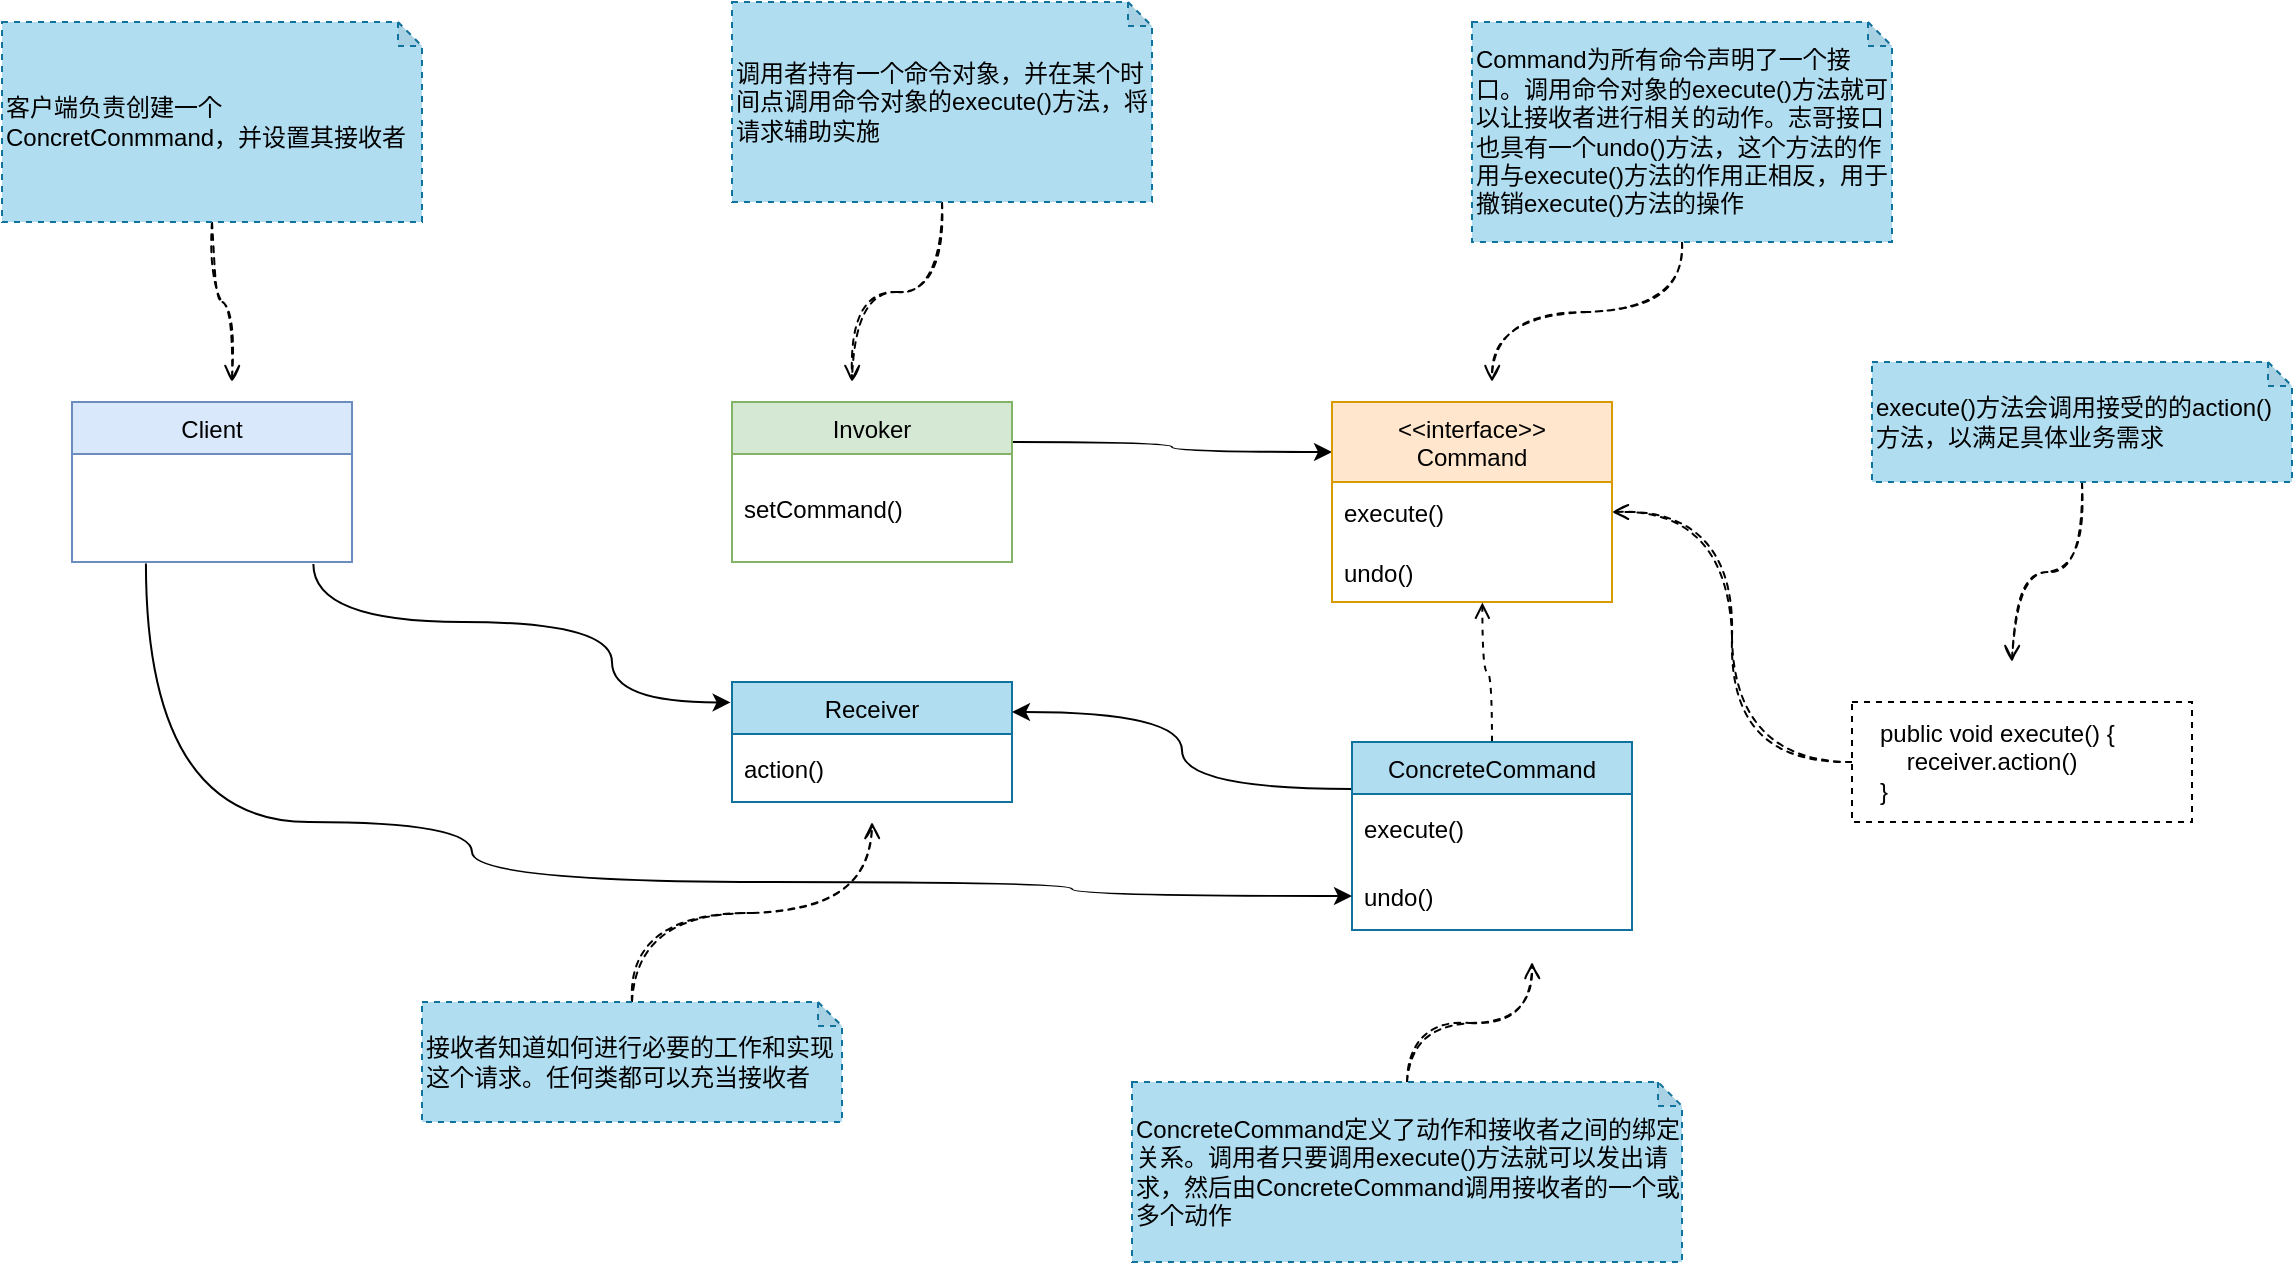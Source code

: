 <mxfile version="15.4.0" type="device"><diagram id="BuP1LLNAiQIRqgtgO_iw" name="第 1 页"><mxGraphModel dx="2015" dy="1348" grid="1" gridSize="10" guides="1" tooltips="1" connect="1" arrows="1" fold="1" page="0" pageScale="1" pageWidth="827" pageHeight="1169" math="0" shadow="0"><root><mxCell id="0"/><mxCell id="1" parent="0"/><mxCell id="IYE-Loq2QFQVz0QjCPjZ-1" value="Client" style="swimlane;fontStyle=0;childLayout=stackLayout;horizontal=1;startSize=26;fillColor=#dae8fc;horizontalStack=0;resizeParent=1;resizeParentMax=0;resizeLast=0;collapsible=1;marginBottom=0;strokeColor=#6c8ebf;" vertex="1" parent="1"><mxGeometry x="270" y="210" width="140" height="80" as="geometry"/></mxCell><mxCell id="IYE-Loq2QFQVz0QjCPjZ-2" value=" " style="text;strokeColor=none;fillColor=none;align=left;verticalAlign=top;spacingLeft=4;spacingRight=4;overflow=hidden;rotatable=0;points=[[0,0.5],[1,0.5]];portConstraint=eastwest;" vertex="1" parent="IYE-Loq2QFQVz0QjCPjZ-1"><mxGeometry y="26" width="140" height="54" as="geometry"/></mxCell><mxCell id="IYE-Loq2QFQVz0QjCPjZ-20" style="edgeStyle=orthogonalEdgeStyle;rounded=0;orthogonalLoop=1;jettySize=auto;html=1;exitX=1;exitY=0.25;exitDx=0;exitDy=0;entryX=0;entryY=0.25;entryDx=0;entryDy=0;curved=1;" edge="1" parent="1" source="IYE-Loq2QFQVz0QjCPjZ-5" target="IYE-Loq2QFQVz0QjCPjZ-8"><mxGeometry relative="1" as="geometry"/></mxCell><mxCell id="IYE-Loq2QFQVz0QjCPjZ-5" value="Invoker" style="swimlane;fontStyle=0;childLayout=stackLayout;horizontal=1;startSize=26;fillColor=#d5e8d4;horizontalStack=0;resizeParent=1;resizeParentMax=0;resizeLast=0;collapsible=1;marginBottom=0;strokeColor=#82b366;" vertex="1" parent="1"><mxGeometry x="600" y="210" width="140" height="80" as="geometry"/></mxCell><mxCell id="IYE-Loq2QFQVz0QjCPjZ-6" value="setCommand()" style="text;strokeColor=none;fillColor=none;align=left;verticalAlign=middle;spacingLeft=4;spacingRight=4;overflow=hidden;rotatable=0;points=[[0,0.5],[1,0.5]];portConstraint=eastwest;" vertex="1" parent="IYE-Loq2QFQVz0QjCPjZ-5"><mxGeometry y="26" width="140" height="54" as="geometry"/></mxCell><mxCell id="IYE-Loq2QFQVz0QjCPjZ-8" value="&lt;&lt;interface&gt;&gt;&#10;Command" style="swimlane;fontStyle=0;childLayout=stackLayout;horizontal=1;startSize=40;fillColor=#ffe6cc;horizontalStack=0;resizeParent=1;resizeParentMax=0;resizeLast=0;collapsible=1;marginBottom=0;strokeColor=#d79b00;" vertex="1" parent="1"><mxGeometry x="900" y="210" width="140" height="100" as="geometry"/></mxCell><mxCell id="IYE-Loq2QFQVz0QjCPjZ-9" value="execute()" style="text;strokeColor=none;fillColor=none;align=left;verticalAlign=middle;spacingLeft=4;spacingRight=4;overflow=hidden;rotatable=0;points=[[0,0.5],[1,0.5]];portConstraint=eastwest;" vertex="1" parent="IYE-Loq2QFQVz0QjCPjZ-8"><mxGeometry y="40" width="140" height="30" as="geometry"/></mxCell><mxCell id="IYE-Loq2QFQVz0QjCPjZ-12" value="undo()" style="text;strokeColor=none;fillColor=none;align=left;verticalAlign=middle;spacingLeft=4;spacingRight=4;overflow=hidden;rotatable=0;points=[[0,0.5],[1,0.5]];portConstraint=eastwest;" vertex="1" parent="IYE-Loq2QFQVz0QjCPjZ-8"><mxGeometry y="70" width="140" height="30" as="geometry"/></mxCell><mxCell id="IYE-Loq2QFQVz0QjCPjZ-13" value="Receiver" style="swimlane;fontStyle=0;childLayout=stackLayout;horizontal=1;startSize=26;fillColor=#b1ddf0;horizontalStack=0;resizeParent=1;resizeParentMax=0;resizeLast=0;collapsible=1;marginBottom=0;strokeColor=#10739e;" vertex="1" parent="1"><mxGeometry x="600" y="350" width="140" height="60" as="geometry"/></mxCell><mxCell id="IYE-Loq2QFQVz0QjCPjZ-14" value="action()" style="text;strokeColor=none;fillColor=none;align=left;verticalAlign=middle;spacingLeft=4;spacingRight=4;overflow=hidden;rotatable=0;points=[[0,0.5],[1,0.5]];portConstraint=eastwest;" vertex="1" parent="IYE-Loq2QFQVz0QjCPjZ-13"><mxGeometry y="26" width="140" height="34" as="geometry"/></mxCell><mxCell id="IYE-Loq2QFQVz0QjCPjZ-21" style="edgeStyle=orthogonalEdgeStyle;curved=1;rounded=0;orthogonalLoop=1;jettySize=auto;html=1;exitX=0;exitY=0.25;exitDx=0;exitDy=0;entryX=1;entryY=0.25;entryDx=0;entryDy=0;" edge="1" parent="1" source="IYE-Loq2QFQVz0QjCPjZ-15" target="IYE-Loq2QFQVz0QjCPjZ-13"><mxGeometry relative="1" as="geometry"/></mxCell><mxCell id="IYE-Loq2QFQVz0QjCPjZ-24" style="edgeStyle=orthogonalEdgeStyle;curved=1;rounded=0;orthogonalLoop=1;jettySize=auto;html=1;exitX=0.5;exitY=0;exitDx=0;exitDy=0;entryX=0.537;entryY=1.009;entryDx=0;entryDy=0;entryPerimeter=0;dashed=1;endArrow=open;endFill=0;" edge="1" parent="1" source="IYE-Loq2QFQVz0QjCPjZ-15" target="IYE-Loq2QFQVz0QjCPjZ-12"><mxGeometry relative="1" as="geometry"/></mxCell><mxCell id="IYE-Loq2QFQVz0QjCPjZ-15" value="ConcreteCommand" style="swimlane;fontStyle=0;childLayout=stackLayout;horizontal=1;startSize=26;fillColor=#b1ddf0;horizontalStack=0;resizeParent=1;resizeParentMax=0;resizeLast=0;collapsible=1;marginBottom=0;strokeColor=#10739e;" vertex="1" parent="1"><mxGeometry x="910" y="380" width="140" height="94" as="geometry"/></mxCell><mxCell id="IYE-Loq2QFQVz0QjCPjZ-16" value="execute()" style="text;strokeColor=none;fillColor=none;align=left;verticalAlign=middle;spacingLeft=4;spacingRight=4;overflow=hidden;rotatable=0;points=[[0,0.5],[1,0.5]];portConstraint=eastwest;" vertex="1" parent="IYE-Loq2QFQVz0QjCPjZ-15"><mxGeometry y="26" width="140" height="34" as="geometry"/></mxCell><mxCell id="IYE-Loq2QFQVz0QjCPjZ-19" value="undo()" style="text;strokeColor=none;fillColor=none;align=left;verticalAlign=middle;spacingLeft=4;spacingRight=4;overflow=hidden;rotatable=0;points=[[0,0.5],[1,0.5]];portConstraint=eastwest;" vertex="1" parent="IYE-Loq2QFQVz0QjCPjZ-15"><mxGeometry y="60" width="140" height="34" as="geometry"/></mxCell><mxCell id="IYE-Loq2QFQVz0QjCPjZ-22" value="" style="curved=1;endArrow=classic;html=1;rounded=0;edgeStyle=orthogonalEdgeStyle;exitX=0.862;exitY=1.019;exitDx=0;exitDy=0;exitPerimeter=0;entryX=-0.005;entryY=0.17;entryDx=0;entryDy=0;entryPerimeter=0;" edge="1" parent="1" source="IYE-Loq2QFQVz0QjCPjZ-2" target="IYE-Loq2QFQVz0QjCPjZ-13"><mxGeometry width="50" height="50" relative="1" as="geometry"><mxPoint x="430" y="370" as="sourcePoint"/><mxPoint x="480" y="320" as="targetPoint"/><Array as="points"><mxPoint x="391" y="320"/><mxPoint x="540" y="320"/><mxPoint x="540" y="360"/></Array></mxGeometry></mxCell><mxCell id="IYE-Loq2QFQVz0QjCPjZ-23" value="" style="curved=1;endArrow=classic;html=1;rounded=0;edgeStyle=orthogonalEdgeStyle;exitX=0.264;exitY=1.013;exitDx=0;exitDy=0;exitPerimeter=0;entryX=0;entryY=0.5;entryDx=0;entryDy=0;" edge="1" parent="1" source="IYE-Loq2QFQVz0QjCPjZ-2" target="IYE-Loq2QFQVz0QjCPjZ-19"><mxGeometry width="50" height="50" relative="1" as="geometry"><mxPoint x="380" y="420" as="sourcePoint"/><mxPoint x="430" y="370" as="targetPoint"/><Array as="points"><mxPoint x="307" y="420"/><mxPoint x="470" y="420"/><mxPoint x="470" y="450"/><mxPoint x="770" y="450"/><mxPoint x="770" y="457"/></Array></mxGeometry></mxCell><mxCell id="IYE-Loq2QFQVz0QjCPjZ-26" style="edgeStyle=orthogonalEdgeStyle;curved=1;rounded=0;orthogonalLoop=1;jettySize=auto;html=1;exitX=0.5;exitY=1;exitDx=0;exitDy=0;exitPerimeter=0;dashed=1;endArrow=open;endFill=0;sketch=1;" edge="1" parent="1" source="IYE-Loq2QFQVz0QjCPjZ-25"><mxGeometry relative="1" as="geometry"><mxPoint x="350" y="200" as="targetPoint"/></mxGeometry></mxCell><mxCell id="IYE-Loq2QFQVz0QjCPjZ-25" value="客户端负责创建一个ConcretConmmand，并设置其接收者" style="shape=note;whiteSpace=wrap;html=1;backgroundOutline=1;darkOpacity=0.05;verticalAlign=middle;size=12;fillColor=#b1ddf0;strokeColor=#10739e;align=left;dashed=1;" vertex="1" parent="1"><mxGeometry x="235" y="20" width="210" height="100" as="geometry"/></mxCell><mxCell id="IYE-Loq2QFQVz0QjCPjZ-28" style="edgeStyle=orthogonalEdgeStyle;curved=1;rounded=0;sketch=1;orthogonalLoop=1;jettySize=auto;html=1;exitX=0.5;exitY=1;exitDx=0;exitDy=0;exitPerimeter=0;dashed=1;endArrow=open;endFill=0;" edge="1" parent="1" source="IYE-Loq2QFQVz0QjCPjZ-27"><mxGeometry relative="1" as="geometry"><mxPoint x="660" y="200" as="targetPoint"/></mxGeometry></mxCell><mxCell id="IYE-Loq2QFQVz0QjCPjZ-27" value="调用者持有一个命令对象，并在某个时间点调用命令对象的execute()方法，将请求辅助实施" style="shape=note;whiteSpace=wrap;html=1;backgroundOutline=1;darkOpacity=0.05;verticalAlign=middle;size=12;fillColor=#b1ddf0;strokeColor=#10739e;align=left;dashed=1;" vertex="1" parent="1"><mxGeometry x="600" y="10" width="210" height="100" as="geometry"/></mxCell><mxCell id="IYE-Loq2QFQVz0QjCPjZ-30" style="edgeStyle=orthogonalEdgeStyle;curved=1;rounded=0;sketch=1;orthogonalLoop=1;jettySize=auto;html=1;exitX=0.5;exitY=1;exitDx=0;exitDy=0;exitPerimeter=0;dashed=1;endArrow=open;endFill=0;" edge="1" parent="1" source="IYE-Loq2QFQVz0QjCPjZ-29"><mxGeometry relative="1" as="geometry"><mxPoint x="980" y="200" as="targetPoint"/></mxGeometry></mxCell><mxCell id="IYE-Loq2QFQVz0QjCPjZ-29" value="Command为所有命令声明了一个接口。调用命令对象的execute()方法就可以让接收者进行相关的动作。志哥接口也具有一个undo()方法，这个方法的作用与execute()方法的作用正相反，用于撤销execute()方法的操作" style="shape=note;whiteSpace=wrap;html=1;backgroundOutline=1;darkOpacity=0.05;verticalAlign=middle;size=12;fillColor=#b1ddf0;strokeColor=#10739e;align=left;dashed=1;" vertex="1" parent="1"><mxGeometry x="970" y="20" width="210" height="110" as="geometry"/></mxCell><mxCell id="IYE-Loq2QFQVz0QjCPjZ-32" style="edgeStyle=orthogonalEdgeStyle;curved=1;rounded=0;sketch=1;orthogonalLoop=1;jettySize=auto;html=1;exitX=0;exitY=0.5;exitDx=0;exitDy=0;entryX=1;entryY=0.5;entryDx=0;entryDy=0;dashed=1;endArrow=open;endFill=0;" edge="1" parent="1" source="IYE-Loq2QFQVz0QjCPjZ-31" target="IYE-Loq2QFQVz0QjCPjZ-9"><mxGeometry relative="1" as="geometry"/></mxCell><mxCell id="IYE-Loq2QFQVz0QjCPjZ-31" value="public void execute() {&lt;br&gt;&amp;nbsp; &amp;nbsp; receiver.action()&lt;br&gt;}" style="html=1;dashed=1;align=left;verticalAlign=middle;spacing=14;" vertex="1" parent="1"><mxGeometry x="1160" y="360" width="170" height="60" as="geometry"/></mxCell><mxCell id="IYE-Loq2QFQVz0QjCPjZ-34" style="edgeStyle=orthogonalEdgeStyle;curved=1;rounded=0;sketch=1;orthogonalLoop=1;jettySize=auto;html=1;exitX=0.5;exitY=1;exitDx=0;exitDy=0;exitPerimeter=0;dashed=1;endArrow=open;endFill=0;" edge="1" parent="1" source="IYE-Loq2QFQVz0QjCPjZ-33"><mxGeometry relative="1" as="geometry"><mxPoint x="1240" y="340" as="targetPoint"/></mxGeometry></mxCell><mxCell id="IYE-Loq2QFQVz0QjCPjZ-33" value="execute()方法会调用接受的的action()方法，以满足具体业务需求" style="shape=note;whiteSpace=wrap;html=1;backgroundOutline=1;darkOpacity=0.05;verticalAlign=middle;size=12;fillColor=#b1ddf0;strokeColor=#10739e;align=left;dashed=1;" vertex="1" parent="1"><mxGeometry x="1170" y="190" width="210" height="60" as="geometry"/></mxCell><mxCell id="IYE-Loq2QFQVz0QjCPjZ-36" style="edgeStyle=orthogonalEdgeStyle;curved=1;rounded=0;sketch=1;orthogonalLoop=1;jettySize=auto;html=1;exitX=0.5;exitY=0;exitDx=0;exitDy=0;exitPerimeter=0;dashed=1;endArrow=open;endFill=0;" edge="1" parent="1" source="IYE-Loq2QFQVz0QjCPjZ-35"><mxGeometry relative="1" as="geometry"><mxPoint x="670" y="420" as="targetPoint"/></mxGeometry></mxCell><mxCell id="IYE-Loq2QFQVz0QjCPjZ-35" value="接收者知道如何进行必要的工作和实现这个请求。任何类都可以充当接收者" style="shape=note;whiteSpace=wrap;html=1;backgroundOutline=1;darkOpacity=0.05;verticalAlign=middle;size=12;fillColor=#b1ddf0;strokeColor=#10739e;align=left;dashed=1;" vertex="1" parent="1"><mxGeometry x="445" y="510" width="210" height="60" as="geometry"/></mxCell><mxCell id="IYE-Loq2QFQVz0QjCPjZ-38" style="edgeStyle=orthogonalEdgeStyle;curved=1;rounded=0;sketch=1;orthogonalLoop=1;jettySize=auto;html=1;exitX=0.5;exitY=0;exitDx=0;exitDy=0;exitPerimeter=0;dashed=1;endArrow=open;endFill=0;" edge="1" parent="1" source="IYE-Loq2QFQVz0QjCPjZ-37"><mxGeometry relative="1" as="geometry"><mxPoint x="1000" y="490" as="targetPoint"/></mxGeometry></mxCell><mxCell id="IYE-Loq2QFQVz0QjCPjZ-37" value="ConcreteCommand定义了动作和接收者之间的绑定关系。调用者只要调用execute()方法就可以发出请求，然后由ConcreteCommand调用接收者的一个或多个动作" style="shape=note;whiteSpace=wrap;html=1;backgroundOutline=1;darkOpacity=0.05;verticalAlign=middle;size=12;fillColor=#b1ddf0;strokeColor=#10739e;align=left;dashed=1;" vertex="1" parent="1"><mxGeometry x="800" y="550" width="275" height="90" as="geometry"/></mxCell></root></mxGraphModel></diagram></mxfile>